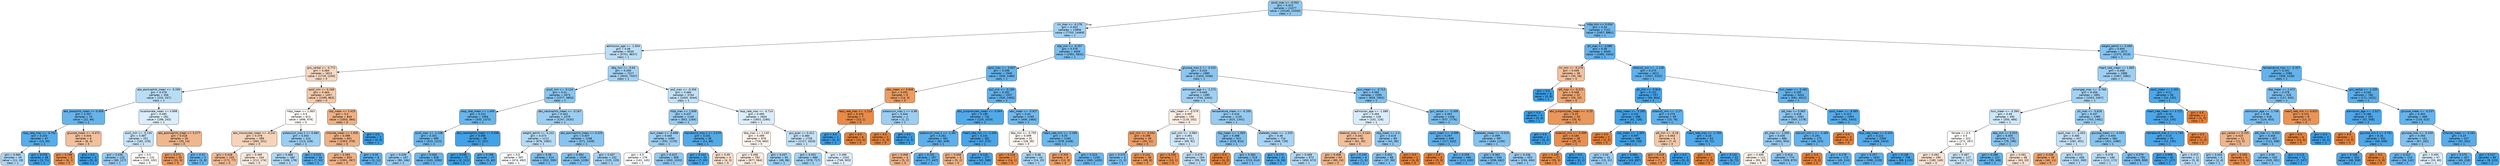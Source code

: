 digraph Tree {
node [shape=box, style="filled, rounded", color="black", fontname="helvetica"] ;
edge [fontname="helvetica"] ;
0 [label="pco2_max <= -0.052\ngini = 0.423\nsamples = 21077\nvalue = [10160, 23330]\nclass = 1", fillcolor="#8fc8f0"] ;
1 [label="inr_max <= -0.178\ngini = 0.453\nsamples = 13956\nvalue = [7703, 14469]\nclass = 1", fillcolor="#a2d1f3"] ;
0 -> 1 [labeldistance=2.5, labelangle=45, headlabel="True"] ;
2 [label="admission_age <= -1.004\ngini = 0.48\nsamples = 9030\nvalue = [5751, 8637]\nclass = 1", fillcolor="#bddef6"] ;
1 -> 2 ;
3 [label="gcs_verbal <= -0.772\ngini = 0.484\nsamples = 1813\nvalue = [1719, 1200]\nclass = 0", fillcolor="#f7d9c3"] ;
2 -> 3 ;
4 [label="abs_eosinophils_mean <= -0.295\ngini = 0.478\nsamples = 356\nvalue = [220, 337]\nclass = 1", fillcolor="#baddf6"] ;
3 -> 4 ;
5 [label="abs_basophils_mean <= 0.459\ngini = 0.307\nsamples = 75\nvalue = [22, 94]\nclass = 1", fillcolor="#67b4eb"] ;
4 -> 5 ;
6 [label="resp_rate_max <= -0.792\ngini = 0.233\nsamples = 67\nvalue = [14, 90]\nclass = 1", fillcolor="#58ace9"] ;
5 -> 6 ;
7 [label="gini = 0.464\nsamples = 19\nvalue = [11, 19]\nclass = 1", fillcolor="#acd6f4"] ;
6 -> 7 ;
8 [label="gini = 0.078\nsamples = 48\nvalue = [3, 71]\nclass = 1", fillcolor="#41a1e6"] ;
6 -> 8 ;
9 [label="glucose_mean <= -0.471\ngini = 0.444\nsamples = 8\nvalue = [8, 4]\nclass = 0", fillcolor="#f2c09c"] ;
5 -> 9 ;
10 [label="gini = 0.198\nsamples = 5\nvalue = [8, 1]\nclass = 0", fillcolor="#e89152"] ;
9 -> 10 ;
11 [label="gini = 0.0\nsamples = 3\nvalue = [0, 3]\nclass = 1", fillcolor="#399de5"] ;
9 -> 11 ;
12 [label="bicarbonate_mean <= 0.898\ngini = 0.495\nsamples = 281\nvalue = [198, 243]\nclass = 1", fillcolor="#daedfa"] ;
4 -> 12 ;
13 [label="pco2_min <= -0.134\ngini = 0.487\nsamples = 251\nvalue = [165, 229]\nclass = 1", fillcolor="#c8e4f8"] ;
12 -> 13 ;
14 [label="gini = 0.436\nsamples = 120\nvalue = [60, 127]\nclass = 1", fillcolor="#97cbf1"] ;
13 -> 14 ;
15 [label="gini = 0.5\nsamples = 131\nvalue = [105, 102]\nclass = 0", fillcolor="#fefbf9"] ;
13 -> 15 ;
16 [label="abs_eosinophils_mean <= 0.277\ngini = 0.418\nsamples = 30\nvalue = [33, 14]\nclass = 0", fillcolor="#f0b68d"] ;
12 -> 16 ;
17 [label="gini = 0.272\nsamples = 25\nvalue = [31, 6]\nclass = 0", fillcolor="#ea995f"] ;
16 -> 17 ;
18 [label="gini = 0.32\nsamples = 5\nvalue = [2, 8]\nclass = 1", fillcolor="#6ab6ec"] ;
16 -> 18 ;
19 [label="spo2_min <= 0.268\ngini = 0.464\nsamples = 1457\nvalue = [1499, 863]\nclass = 0", fillcolor="#f4caab"] ;
3 -> 19 ;
20 [label="mbp_mean <= 1.063\ngini = 0.5\nsamples = 613\nvalue = [496, 479]\nclass = 0", fillcolor="#fefbf8"] ;
19 -> 20 ;
21 [label="abs_monocytes_mean <= -0.141\ngini = 0.478\nsamples = 399\nvalue = [383, 251]\nclass = 0", fillcolor="#f6d4bb"] ;
20 -> 21 ;
22 [label="gini = 0.428\nsamples = 155\nvalue = [171, 77]\nclass = 0", fillcolor="#f1ba92"] ;
21 -> 22 ;
23 [label="gini = 0.495\nsamples = 244\nvalue = [212, 174]\nclass = 0", fillcolor="#fae8dc"] ;
21 -> 23 ;
24 [label="potassium_max.1 <= 0.682\ngini = 0.443\nsamples = 214\nvalue = [113, 228]\nclass = 1", fillcolor="#9bcef2"] ;
20 -> 24 ;
25 [label="gini = 0.468\nsamples = 180\nvalue = [106, 178]\nclass = 1", fillcolor="#afd7f4"] ;
24 -> 25 ;
26 [label="gini = 0.215\nsamples = 34\nvalue = [7, 50]\nclass = 1", fillcolor="#55abe9"] ;
24 -> 26 ;
27 [label="sbp_mean <= 3.425\ngini = 0.4\nsamples = 844\nvalue = [1003, 384]\nclass = 0", fillcolor="#efb185"] ;
19 -> 27 ;
28 [label="chloride_mean <= 1.935\ngini = 0.398\nsamples = 841\nvalue = [1003, 378]\nclass = 0", fillcolor="#efb084"] ;
27 -> 28 ;
29 [label="gini = 0.393\nsamples = 833\nvalue = [1001, 367]\nclass = 0", fillcolor="#efaf82"] ;
28 -> 29 ;
30 [label="gini = 0.26\nsamples = 8\nvalue = [2, 11]\nclass = 1", fillcolor="#5dafea"] ;
28 -> 30 ;
31 [label="gini = 0.0\nsamples = 3\nvalue = [0, 6]\nclass = 1", fillcolor="#399de5"] ;
27 -> 31 ;
32 [label="dbp_min <= -0.04\ngini = 0.456\nsamples = 7217\nvalue = [4032, 7437]\nclass = 1", fillcolor="#a4d2f3"] ;
2 -> 32 ;
33 [label="pco2_min <= -0.134\ngini = 0.41\nsamples = 3473\nvalue = [1577, 3893]\nclass = 1", fillcolor="#89c5f0"] ;
32 -> 33 ;
34 [label="resp_rate_mean <= 1.495\ngini = 0.312\nsamples = 1094\nvalue = [330, 1373]\nclass = 1", fillcolor="#69b5eb"] ;
33 -> 34 ;
35 [label="pco2_max <= -1.248\ngini = 0.331\nsamples = 995\nvalue = [323, 1222]\nclass = 1", fillcolor="#6db7ec"] ;
34 -> 35 ;
36 [label="gini = 0.439\nsamples = 167\nvalue = [80, 166]\nclass = 1", fillcolor="#98ccf2"] ;
35 -> 36 ;
37 [label="gini = 0.304\nsamples = 828\nvalue = [243, 1056]\nclass = 1", fillcolor="#67b4eb"] ;
35 -> 37 ;
38 [label="abs_neutrophils_mean <= 0.596\ngini = 0.085\nsamples = 99\nvalue = [7, 151]\nclass = 1", fillcolor="#42a2e6"] ;
34 -> 38 ;
39 [label="gini = 0.035\nsamples = 72\nvalue = [2, 111]\nclass = 1", fillcolor="#3d9fe5"] ;
38 -> 39 ;
40 [label="gini = 0.198\nsamples = 27\nvalue = [5, 40]\nclass = 1", fillcolor="#52a9e8"] ;
38 -> 40 ;
41 [label="abs_neutrophils_mean <= -0.167\ngini = 0.443\nsamples = 2379\nvalue = [1247, 2520]\nclass = 1", fillcolor="#9bcdf2"] ;
33 -> 41 ;
42 [label="weight_admit <= -0.241\ngini = 0.473\nsamples = 1111\nvalue = [676, 1082]\nclass = 1", fillcolor="#b5daf5"] ;
41 -> 42 ;
43 [label="gini = 0.5\nsamples = 597\nvalue = [474, 492]\nclass = 1", fillcolor="#f8fbfe"] ;
42 -> 43 ;
44 [label="gini = 0.38\nsamples = 514\nvalue = [202, 590]\nclass = 1", fillcolor="#7dbfee"] ;
42 -> 44 ;
45 [label="abs_eosinophils_mean <= 0.029\ngini = 0.407\nsamples = 1268\nvalue = [571, 1438]\nclass = 1", fillcolor="#88c4ef"] ;
41 -> 45 ;
46 [label="gini = 0.394\nsamples = 1036\nvalue = [446, 1209]\nclass = 1", fillcolor="#82c1ef"] ;
45 -> 46 ;
47 [label="gini = 0.457\nsamples = 232\nvalue = [125, 229]\nclass = 1", fillcolor="#a5d2f3"] ;
45 -> 47 ;
48 [label="po2_max <= -0.356\ngini = 0.484\nsamples = 3744\nvalue = [2455, 3544]\nclass = 1", fillcolor="#c2e1f7"] ;
32 -> 48 ;
49 [label="mbp_max <= 1.609\ngini = 0.437\nsamples = 1140\nvalue = [602, 1264]\nclass = 1", fillcolor="#97ccf1"] ;
48 -> 49 ;
50 [label="bun_mean <= -0.688\ngini = 0.445\nsamples = 1084\nvalue = [591, 1178]\nclass = 1", fillcolor="#9ccef2"] ;
49 -> 50 ;
51 [label="gini = 0.5\nsamples = 176\nvalue = [141, 145]\nclass = 1", fillcolor="#fafcfe"] ;
50 -> 51 ;
52 [label="gini = 0.423\nsamples = 908\nvalue = [450, 1033]\nclass = 1", fillcolor="#8fc8f0"] ;
50 -> 52 ;
53 [label="hematocrit_max.1 <= 2.079\ngini = 0.201\nsamples = 56\nvalue = [11, 86]\nclass = 1", fillcolor="#52aae8"] ;
49 -> 53 ;
54 [label="gini = 0.143\nsamples = 52\nvalue = [7, 83]\nclass = 1", fillcolor="#4aa5e7"] ;
53 -> 54 ;
55 [label="gini = 0.49\nsamples = 4\nvalue = [4, 3]\nclass = 0", fillcolor="#f8e0ce"] ;
53 -> 55 ;
56 [label="resp_rate_max <= -0.714\ngini = 0.495\nsamples = 2604\nvalue = [1853, 2280]\nclass = 1", fillcolor="#daedfa"] ;
48 -> 56 ;
57 [label="dbp_max <= 1.149\ngini = 0.499\nsamples = 876\nvalue = [726, 660]\nclass = 0", fillcolor="#fdf4ed"] ;
56 -> 57 ;
58 [label="gini = 0.496\nsamples = 782\nvalue = [677, 564]\nclass = 0", fillcolor="#fbeade"] ;
57 -> 58 ;
59 [label="gini = 0.447\nsamples = 94\nvalue = [49, 96]\nclass = 1", fillcolor="#9ecff2"] ;
57 -> 59 ;
60 [label="gcs_eyes <= 0.412\ngini = 0.484\nsamples = 1728\nvalue = [1127, 1620]\nclass = 1", fillcolor="#c3e1f7"] ;
56 -> 60 ;
61 [label="gini = 0.452\nsamples = 686\nvalue = [378, 717]\nclass = 1", fillcolor="#a1d1f3"] ;
60 -> 61 ;
62 [label="gini = 0.496\nsamples = 1042\nvalue = [749, 903]\nclass = 1", fillcolor="#ddeefb"] ;
60 -> 62 ;
63 [label="sbp_min <= -0.357\ngini = 0.376\nsamples = 4926\nvalue = [1952, 5832]\nclass = 1", fillcolor="#7bbeee"] ;
1 -> 63 ;
64 [label="spo2_max <= -3.657\ngini = 0.296\nsamples = 1946\nvalue = [549, 2486]\nclass = 1", fillcolor="#65b3eb"] ;
63 -> 64 ;
65 [label="wbc_mean <= 0.948\ngini = 0.291\nsamples = 9\nvalue = [14, 3]\nclass = 0", fillcolor="#eb9c63"] ;
64 -> 65 ;
66 [label="resp_rate_max <= -1.219\ngini = 0.133\nsamples = 7\nvalue = [13, 1]\nclass = 0", fillcolor="#e78b48"] ;
65 -> 66 ;
67 [label="gini = 0.0\nsamples = 1\nvalue = [0, 1]\nclass = 1", fillcolor="#399de5"] ;
66 -> 67 ;
68 [label="gini = 0.0\nsamples = 6\nvalue = [13, 0]\nclass = 0", fillcolor="#e58139"] ;
66 -> 68 ;
69 [label="potassium_max.1 <= 0.98\ngini = 0.444\nsamples = 2\nvalue = [1, 2]\nclass = 1", fillcolor="#9ccef2"] ;
65 -> 69 ;
70 [label="gini = 0.0\nsamples = 1\nvalue = [1, 0]\nclass = 0", fillcolor="#e58139"] ;
69 -> 70 ;
71 [label="gini = 0.0\nsamples = 1\nvalue = [0, 2]\nclass = 1", fillcolor="#399de5"] ;
69 -> 71 ;
72 [label="po2_min <= -0.199\ngini = 0.292\nsamples = 1937\nvalue = [535, 2483]\nclass = 1", fillcolor="#64b2eb"] ;
64 -> 72 ;
73 [label="abs_lymphocytes_mean <= -0.064\ngini = 0.199\nsamples = 742\nvalue = [129, 1019]\nclass = 1", fillcolor="#52a9e8"] ;
72 -> 73 ;
74 [label="potassium_max.1 <= -1.467\ngini = 0.261\nsamples = 361\nvalue = [82, 449]\nclass = 1", fillcolor="#5dafea"] ;
73 -> 74 ;
75 [label="gini = 0.408\nsamples = 4\nvalue = [5, 2]\nclass = 0", fillcolor="#efb388"] ;
74 -> 75 ;
76 [label="gini = 0.251\nsamples = 357\nvalue = [77, 447]\nclass = 1", fillcolor="#5baee9"] ;
74 -> 76 ;
77 [label="heart_rate_min <= -2.426\ngini = 0.141\nsamples = 381\nvalue = [47, 570]\nclass = 1", fillcolor="#49a5e7"] ;
73 -> 77 ;
78 [label="gini = 0.408\nsamples = 4\nvalue = [5, 2]\nclass = 0", fillcolor="#efb388"] ;
77 -> 78 ;
79 [label="gini = 0.128\nsamples = 377\nvalue = [42, 568]\nclass = 1", fillcolor="#48a4e7"] ;
77 -> 79 ;
80 [label="wbc_mean <= -0.927\ngini = 0.34\nsamples = 1195\nvalue = [406, 1464]\nclass = 1", fillcolor="#70b8ec"] ;
72 -> 80 ;
81 [label="dbp_min <= -0.755\ngini = 0.499\nsamples = 31\nvalue = [28, 26]\nclass = 0", fillcolor="#fdf6f1"] ;
80 -> 81 ;
82 [label="gini = 0.124\nsamples = 7\nvalue = [14, 1]\nclass = 0", fillcolor="#e78a47"] ;
81 -> 82 ;
83 [label="gini = 0.46\nsamples = 24\nvalue = [14, 25]\nclass = 1", fillcolor="#a8d4f4"] ;
81 -> 83 ;
84 [label="heart_rate_min <= -2.295\ngini = 0.33\nsamples = 1164\nvalue = [378, 1438]\nclass = 1", fillcolor="#6db7ec"] ;
80 -> 84 ;
85 [label="gini = 0.305\nsamples = 8\nvalue = [13, 3]\nclass = 0", fillcolor="#eb9e67"] ;
84 -> 85 ;
86 [label="gini = 0.323\nsamples = 1156\nvalue = [365, 1435]\nclass = 1", fillcolor="#6bb6ec"] ;
84 -> 86 ;
87 [label="glucose_max.2 <= -0.325\ngini = 0.416\nsamples = 2980\nvalue = [1403, 3346]\nclass = 1", fillcolor="#8cc6f0"] ;
63 -> 87 ;
88 [label="admission_age <= -1.275\ngini = 0.449\nsamples = 1385\nvalue = [744, 1444]\nclass = 1", fillcolor="#9fcff2"] ;
87 -> 88 ;
89 [label="wbc_mean <= -0.579\ngini = 0.497\nsamples = 150\nvalue = [119, 102]\nclass = 0", fillcolor="#fbede3"] ;
88 -> 89 ;
90 [label="po2_min <= -0.541\ngini = 0.296\nsamples = 39\nvalue = [50, 11]\nclass = 0", fillcolor="#eb9d65"] ;
89 -> 90 ;
91 [label="gini = 0.375\nsamples = 3\nvalue = [1, 3]\nclass = 1", fillcolor="#7bbeee"] ;
90 -> 91 ;
92 [label="gini = 0.241\nsamples = 36\nvalue = [49, 8]\nclass = 0", fillcolor="#e99659"] ;
90 -> 92 ;
93 [label="po2_min <= -0.984\ngini = 0.491\nsamples = 111\nvalue = [69, 91]\nclass = 1", fillcolor="#cfe7f9"] ;
89 -> 93 ;
94 [label="gini = 0.165\nsamples = 7\nvalue = [10, 1]\nclass = 0", fillcolor="#e88e4d"] ;
93 -> 94 ;
95 [label="gini = 0.478\nsamples = 104\nvalue = [59, 90]\nclass = 1", fillcolor="#bbddf6"] ;
93 -> 95 ;
96 [label="temperature_mean <= -0.206\ngini = 0.434\nsamples = 1235\nvalue = [625, 1342]\nclass = 1", fillcolor="#95cbf1"] ;
88 -> 96 ;
97 [label="sbp_mean <= -1.503\ngini = 0.388\nsamples = 521\nvalue = [219, 614]\nclass = 1", fillcolor="#80c0ee"] ;
96 -> 97 ;
98 [label="gini = 0.0\nsamples = 2\nvalue = [4, 0]\nclass = 0", fillcolor="#e58139"] ;
97 -> 98 ;
99 [label="gini = 0.384\nsamples = 519\nvalue = [215, 614]\nclass = 1", fillcolor="#7ebfee"] ;
97 -> 99 ;
100 [label="platelets_mean <= -1.525\ngini = 0.46\nsamples = 714\nvalue = [406, 728]\nclass = 1", fillcolor="#a7d4f4"] ;
96 -> 100 ;
101 [label="gini = 0.175\nsamples = 41\nvalue = [6, 56]\nclass = 1", fillcolor="#4ea8e8"] ;
100 -> 101 ;
102 [label="gini = 0.468\nsamples = 673\nvalue = [400, 672]\nclass = 1", fillcolor="#afd7f4"] ;
100 -> 102 ;
103 [label="bun_mean <= -0.713\ngini = 0.382\nsamples = 1595\nvalue = [659, 1902]\nclass = 1", fillcolor="#7ebfee"] ;
87 -> 103 ;
104 [label="admission_age <= -1.086\ngini = 0.494\nsamples = 149\nvalue = [102, 126]\nclass = 1", fillcolor="#d9ecfa"] ;
103 -> 104 ;
105 [label="totalco2_max <= 0.244\ngini = 0.442\nsamples = 60\nvalue = [61, 30]\nclass = 0", fillcolor="#f2bf9a"] ;
104 -> 105 ;
106 [label="gini = 0.408\nsamples = 54\nvalue = [60, 24]\nclass = 0", fillcolor="#efb388"] ;
105 -> 106 ;
107 [label="gini = 0.245\nsamples = 6\nvalue = [1, 6]\nclass = 1", fillcolor="#5aade9"] ;
105 -> 107 ;
108 [label="sbp_mean <= 2.4\ngini = 0.419\nsamples = 89\nvalue = [41, 96]\nclass = 1", fillcolor="#8ec7f0"] ;
104 -> 108 ;
109 [label="gini = 0.402\nsamples = 88\nvalue = [37, 96]\nclass = 1", fillcolor="#85c3ef"] ;
108 -> 109 ;
110 [label="gini = 0.0\nsamples = 1\nvalue = [4, 0]\nclass = 0", fillcolor="#e58139"] ;
108 -> 110 ;
111 [label="gcs_verbal <= -0.308\ngini = 0.363\nsamples = 1446\nvalue = [557, 1776]\nclass = 1", fillcolor="#77bced"] ;
103 -> 111 ;
112 [label="spo2_mean <= -4.099\ngini = 0.267\nsamples = 449\nvalue = [117, 620]\nclass = 1", fillcolor="#5eafea"] ;
111 -> 112 ;
113 [label="gini = 0.0\nsamples = 3\nvalue = [5, 0]\nclass = 0", fillcolor="#e58139"] ;
112 -> 113 ;
114 [label="gini = 0.259\nsamples = 446\nvalue = [112, 620]\nclass = 1", fillcolor="#5dafea"] ;
112 -> 114 ;
115 [label="platelets_mean <= -0.019\ngini = 0.399\nsamples = 997\nvalue = [440, 1156]\nclass = 1", fillcolor="#84c2ef"] ;
111 -> 115 ;
116 [label="gini = 0.362\nsamples = 544\nvalue = [206, 662]\nclass = 1", fillcolor="#77bbed"] ;
115 -> 116 ;
117 [label="gini = 0.436\nsamples = 453\nvalue = [234, 494]\nclass = 1", fillcolor="#97cbf1"] ;
115 -> 117 ;
118 [label="mbp_min <= 0.034\ngini = 0.34\nsamples = 7121\nvalue = [2457, 8861]\nclass = 1", fillcolor="#70b8ec"] ;
0 -> 118 [labeldistance=2.5, labelangle=-45, headlabel="False"] ;
119 [label="ph_max <= -4.986\ngini = 0.28\nsamples = 4049\nvalue = [1082, 5343]\nclass = 1", fillcolor="#61b1ea"] ;
118 -> 119 ;
120 [label="inr_min <= -0.276\ngini = 0.449\nsamples = 38\nvalue = [35, 18]\nclass = 0", fillcolor="#f2c29f"] ;
119 -> 120 ;
121 [label="gini = 0.0\nsamples = 6\nvalue = [0, 8]\nclass = 1", fillcolor="#399de5"] ;
120 -> 121 ;
122 [label="ptt_max <= -0.375\ngini = 0.346\nsamples = 32\nvalue = [35, 10]\nclass = 0", fillcolor="#eca572"] ;
120 -> 122 ;
123 [label="gini = 0.0\nsamples = 3\nvalue = [0, 4]\nclass = 1", fillcolor="#399de5"] ;
122 -> 123 ;
124 [label="abs_lymphocytes_mean <= -0.25\ngini = 0.25\nsamples = 29\nvalue = [35, 6]\nclass = 0", fillcolor="#e9975b"] ;
122 -> 124 ;
125 [label="gini = 0.0\nsamples = 1\nvalue = [0, 2]\nclass = 1", fillcolor="#399de5"] ;
124 -> 125 ;
126 [label="totalco2_min <= -0.399\ngini = 0.184\nsamples = 28\nvalue = [35, 4]\nclass = 0", fillcolor="#e88f50"] ;
124 -> 126 ;
127 [label="gini = 0.145\nsamples = 27\nvalue = [35, 3]\nclass = 0", fillcolor="#e78c4a"] ;
126 -> 127 ;
128 [label="gini = 0.0\nsamples = 1\nvalue = [0, 1]\nclass = 1", fillcolor="#399de5"] ;
126 -> 128 ;
129 [label="totalco2_min <= -1.128\ngini = 0.275\nsamples = 4011\nvalue = [1047, 5325]\nclass = 1", fillcolor="#60b0ea"] ;
119 -> 129 ;
130 [label="ph_min <= -0.914\ngini = 0.122\nsamples = 557\nvalue = [56, 804]\nclass = 1", fillcolor="#47a4e7"] ;
129 -> 130 ;
131 [label="mbp_mean <= -3.195\ngini = 0.101\nsamples = 498\nvalue = [41, 728]\nclass = 1", fillcolor="#44a3e6"] ;
130 -> 131 ;
132 [label="gini = 0.0\nsamples = 2\nvalue = [2, 0]\nclass = 0", fillcolor="#e58139"] ;
131 -> 132 ;
133 [label="sbp_mean <= -1.903\ngini = 0.097\nsamples = 496\nvalue = [39, 728]\nclass = 1", fillcolor="#44a2e6"] ;
131 -> 133 ;
134 [label="gini = 0.44\nsamples = 31\nvalue = [15, 31]\nclass = 1", fillcolor="#99ccf2"] ;
133 -> 134 ;
135 [label="gini = 0.064\nsamples = 465\nvalue = [24, 697]\nclass = 1", fillcolor="#40a0e6"] ;
133 -> 135 ;
136 [label="totalco2_min <= -2.17\ngini = 0.275\nsamples = 59\nvalue = [15, 76]\nclass = 1", fillcolor="#60b0ea"] ;
130 -> 136 ;
137 [label="ptt_min <= -0.18\ngini = 0.463\nsamples = 6\nvalue = [7, 4]\nclass = 0", fillcolor="#f4c9aa"] ;
136 -> 137 ;
138 [label="gini = 0.219\nsamples = 4\nvalue = [7, 1]\nclass = 0", fillcolor="#e99355"] ;
137 -> 138 ;
139 [label="gini = 0.0\nsamples = 2\nvalue = [0, 3]\nclass = 1", fillcolor="#399de5"] ;
137 -> 139 ;
140 [label="heart_rate_max <= -1.784\ngini = 0.18\nsamples = 53\nvalue = [8, 72]\nclass = 1", fillcolor="#4fa8e8"] ;
136 -> 140 ;
141 [label="gini = 0.0\nsamples = 1\nvalue = [2, 0]\nclass = 0", fillcolor="#e58139"] ;
140 -> 141 ;
142 [label="gini = 0.142\nsamples = 52\nvalue = [6, 72]\nclass = 1", fillcolor="#49a5e7"] ;
140 -> 142 ;
143 [label="bun_mean <= -0.492\ngini = 0.295\nsamples = 3454\nvalue = [991, 4521]\nclass = 1", fillcolor="#64b2eb"] ;
129 -> 143 ;
144 [label="ptt_max <= 0.083\ngini = 0.418\nsamples = 1061\nvalue = [500, 1178]\nclass = 1", fillcolor="#8dc7f0"] ;
143 -> 144 ;
145 [label="ph_max <= -1.093\ngini = 0.436\nsamples = 886\nvalue = [452, 954]\nclass = 1", fillcolor="#97cbf1"] ;
144 -> 145 ;
146 [label="gini = 0.499\nsamples = 112\nvalue = [93, 84]\nclass = 0", fillcolor="#fcf3ec"] ;
145 -> 146 ;
147 [label="gini = 0.414\nsamples = 774\nvalue = [359, 870]\nclass = 1", fillcolor="#8bc5f0"] ;
145 -> 147 ;
148 [label="calcium_min.1 <= -2.465\ngini = 0.291\nsamples = 175\nvalue = [48, 224]\nclass = 1", fillcolor="#63b2eb"] ;
144 -> 148 ;
149 [label="gini = 0.0\nsamples = 2\nvalue = [3, 0]\nclass = 0", fillcolor="#e58139"] ;
148 -> 149 ;
150 [label="gini = 0.279\nsamples = 173\nvalue = [45, 224]\nclass = 1", fillcolor="#61b1ea"] ;
148 -> 150 ;
151 [label="spo2_mean <= -8.085\ngini = 0.223\nsamples = 2393\nvalue = [491, 3343]\nclass = 1", fillcolor="#56abe9"] ;
143 -> 151 ;
152 [label="gini = 0.0\nsamples = 3\nvalue = [5, 0]\nclass = 0", fillcolor="#e58139"] ;
151 -> 152 ;
153 [label="resp_rate_mean <= 0.334\ngini = 0.222\nsamples = 2390\nvalue = [486, 3343]\nclass = 1", fillcolor="#56abe9"] ;
151 -> 153 ;
154 [label="gini = 0.257\nsamples = 1632\nvalue = [398, 2228]\nclass = 1", fillcolor="#5cafea"] ;
153 -> 154 ;
155 [label="gini = 0.136\nsamples = 758\nvalue = [88, 1115]\nclass = 1", fillcolor="#49a5e7"] ;
153 -> 155 ;
156 [label="weight_admit <= 0.494\ngini = 0.404\nsamples = 3072\nvalue = [1375, 3518]\nclass = 1", fillcolor="#86c3ef"] ;
118 -> 156 ;
157 [label="heart_rate_mean <= 1.865\ngini = 0.448\nsamples = 1986\nvalue = [1067, 2082]\nclass = 1", fillcolor="#9ecff2"] ;
156 -> 157 ;
158 [label="aniongap_max <= -0.766\ngini = 0.456\nsamples = 1891\nvalue = [1053, 1947]\nclass = 1", fillcolor="#a4d2f3"] ;
157 -> 158 ;
159 [label="bun_mean <= -0.394\ngini = 0.49\nsamples = 492\nvalue = [350, 466]\nclass = 1", fillcolor="#cee7f9"] ;
158 -> 159 ;
160 [label="female <= 0.5\ngini = 0.5\nsamples = 322\nvalue = [272, 267]\nclass = 0", fillcolor="#fffdfb"] ;
159 -> 160 ;
161 [label="gini = 0.492\nsamples = 195\nvalue = [180, 140]\nclass = 0", fillcolor="#f9e3d3"] ;
160 -> 161 ;
162 [label="gini = 0.487\nsamples = 127\nvalue = [92, 127]\nclass = 1", fillcolor="#c8e4f8"] ;
160 -> 162 ;
163 [label="dbp_min <= 0.503\ngini = 0.405\nsamples = 170\nvalue = [78, 199]\nclass = 1", fillcolor="#87c3ef"] ;
159 -> 163 ;
164 [label="gini = 0.288\nsamples = 122\nvalue = [35, 166]\nclass = 1", fillcolor="#63b2ea"] ;
163 -> 164 ;
165 [label="gini = 0.491\nsamples = 48\nvalue = [43, 33]\nclass = 0", fillcolor="#f9e2d1"] ;
163 -> 165 ;
166 [label="ph_max <= -0.626\ngini = 0.437\nsamples = 1399\nvalue = [703, 1481]\nclass = 1", fillcolor="#97ccf1"] ;
158 -> 166 ;
167 [label="spo2_max <= -1.453\ngini = 0.485\nsamples = 437\nvalue = [282, 401]\nclass = 1", fillcolor="#c4e2f7"] ;
166 -> 167 ;
168 [label="gini = 0.338\nsamples = 29\nvalue = [40, 11]\nclass = 0", fillcolor="#eca46f"] ;
167 -> 168 ;
169 [label="gini = 0.473\nsamples = 408\nvalue = [242, 390]\nclass = 1", fillcolor="#b4daf5"] ;
167 -> 169 ;
170 [label="glucose_mean <= -0.553\ngini = 0.404\nsamples = 962\nvalue = [421, 1080]\nclass = 1", fillcolor="#86c3ef"] ;
166 -> 170 ;
171 [label="gini = 0.478\nsamples = 180\nvalue = [112, 172]\nclass = 1", fillcolor="#baddf6"] ;
170 -> 171 ;
172 [label="gini = 0.379\nsamples = 782\nvalue = [309, 908]\nclass = 1", fillcolor="#7cbeee"] ;
170 -> 172 ;
173 [label="spo2_mean <= 1.261\ngini = 0.17\nsamples = 95\nvalue = [14, 135]\nclass = 1", fillcolor="#4ea7e8"] ;
157 -> 173 ;
174 [label="heart_rate_mean <= 3.722\ngini = 0.16\nsamples = 94\nvalue = [13, 135]\nclass = 1", fillcolor="#4ca6e8"] ;
173 -> 174 ;
175 [label="hematocrit_max.1 <= 1.749\ngini = 0.15\nsamples = 93\nvalue = [12, 135]\nclass = 1", fillcolor="#4ba6e7"] ;
174 -> 175 ;
176 [label="gini = 0.099\nsamples = 82\nvalue = [7, 127]\nclass = 1", fillcolor="#44a2e6"] ;
175 -> 176 ;
177 [label="gini = 0.473\nsamples = 11\nvalue = [5, 8]\nclass = 1", fillcolor="#b5daf5"] ;
175 -> 177 ;
178 [label="gini = 0.0\nsamples = 1\nvalue = [1, 0]\nclass = 0", fillcolor="#e58139"] ;
174 -> 178 ;
179 [label="gini = 0.0\nsamples = 1\nvalue = [1, 0]\nclass = 0", fillcolor="#e58139"] ;
173 -> 179 ;
180 [label="temperature_max <= -0.357\ngini = 0.291\nsamples = 1086\nvalue = [308, 1436]\nclass = 1", fillcolor="#63b2eb"] ;
156 -> 180 ;
181 [label="dbp_mean <= 2.473\ngini = 0.378\nsamples = 326\nvalue = [137, 405]\nclass = 1", fillcolor="#7cbeee"] ;
180 -> 181 ;
182 [label="admission_age <= -1.748\ngini = 0.36\nsamples = 318\nvalue = [124, 403]\nclass = 1", fillcolor="#76bbed"] ;
181 -> 182 ;
183 [label="gcs_verbal <= 0.155\ngini = 0.415\nsamples = 11\nvalue = [12, 5]\nclass = 0", fillcolor="#f0b58b"] ;
182 -> 183 ;
184 [label="gini = 0.444\nsamples = 5\nvalue = [2, 4]\nclass = 1", fillcolor="#9ccef2"] ;
183 -> 184 ;
185 [label="gini = 0.165\nsamples = 6\nvalue = [10, 1]\nclass = 0", fillcolor="#e88e4d"] ;
183 -> 185 ;
186 [label="ptt_max <= -0.055\ngini = 0.343\nsamples = 307\nvalue = [112, 398]\nclass = 1", fillcolor="#71b9ec"] ;
182 -> 186 ;
187 [label="gini = 0.39\nsamples = 235\nvalue = [105, 291]\nclass = 1", fillcolor="#80c0ee"] ;
186 -> 187 ;
188 [label="gini = 0.115\nsamples = 72\nvalue = [7, 107]\nclass = 1", fillcolor="#46a3e7"] ;
186 -> 188 ;
189 [label="heart_rate_min <= 0.923\ngini = 0.231\nsamples = 8\nvalue = [13, 2]\nclass = 0", fillcolor="#e99457"] ;
181 -> 189 ;
190 [label="gini = 0.0\nsamples = 6\nvalue = [13, 0]\nclass = 0", fillcolor="#e58139"] ;
189 -> 190 ;
191 [label="gini = 0.0\nsamples = 2\nvalue = [0, 2]\nclass = 1", fillcolor="#399de5"] ;
189 -> 191 ;
192 [label="gcs_verbal <= -1.235\ngini = 0.244\nsamples = 760\nvalue = [171, 1031]\nclass = 1", fillcolor="#5aade9"] ;
180 -> 192 ;
193 [label="admission_age <= -2.527\ngini = 0.168\nsamples = 352\nvalue = [52, 508]\nclass = 1", fillcolor="#4da7e8"] ;
192 -> 193 ;
194 [label="gini = 0.0\nsamples = 1\nvalue = [3, 0]\nclass = 0", fillcolor="#e58139"] ;
193 -> 194 ;
195 [label="glucose_min.2 <= 3.781\ngini = 0.16\nsamples = 351\nvalue = [49, 508]\nclass = 1", fillcolor="#4ca6e8"] ;
193 -> 195 ;
196 [label="gini = 0.158\nsamples = 350\nvalue = [48, 508]\nclass = 1", fillcolor="#4ca6e7"] ;
195 -> 196 ;
197 [label="gini = 0.0\nsamples = 1\nvalue = [1, 0]\nclass = 0", fillcolor="#e58139"] ;
195 -> 197 ;
198 [label="glucose_mean <= -0.237\ngini = 0.302\nsamples = 408\nvalue = [119, 523]\nclass = 1", fillcolor="#66b3eb"] ;
192 -> 198 ;
199 [label="glucose_max <= -0.334\ngini = 0.393\nsamples = 161\nvalue = [67, 182]\nclass = 1", fillcolor="#82c1ef"] ;
198 -> 199 ;
200 [label="gini = 0.312\nsamples = 114\nvalue = [34, 142]\nclass = 1", fillcolor="#68b4eb"] ;
199 -> 200 ;
201 [label="gini = 0.495\nsamples = 47\nvalue = [33, 40]\nclass = 1", fillcolor="#dceefa"] ;
199 -> 201 ;
202 [label="chloride_mean <= 0.281\ngini = 0.23\nsamples = 247\nvalue = [52, 341]\nclass = 1", fillcolor="#57ace9"] ;
198 -> 202 ;
203 [label="gini = 0.275\nsamples = 167\nvalue = [43, 218]\nclass = 1", fillcolor="#60b0ea"] ;
202 -> 203 ;
204 [label="gini = 0.127\nsamples = 80\nvalue = [9, 123]\nclass = 1", fillcolor="#47a4e7"] ;
202 -> 204 ;
}